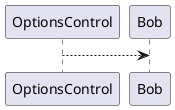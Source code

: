 @startuml OptionsControl调用流程
' 以上是普通渲染器的注册方式，如果是表单项，为了更简单的扩充，请使用 `FormItem` 注解，而不是 `Renderer`。
'  原因是如果用 `FormItem` 是不用关心：label 怎么摆，表单验证器怎么实现，如何适配表单的 3 种展现方式（水平、上下和内联模式），
' 而只用关心：有了值后如何回显，响应用户交互设置新值。

OptionsControl ----> Bob
@enduml